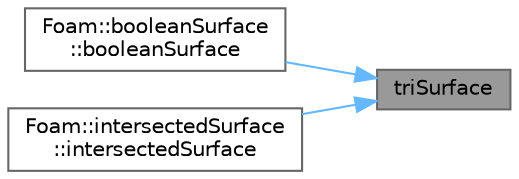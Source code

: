 digraph "triSurface"
{
 // LATEX_PDF_SIZE
  bgcolor="transparent";
  edge [fontname=Helvetica,fontsize=10,labelfontname=Helvetica,labelfontsize=10];
  node [fontname=Helvetica,fontsize=10,shape=box,height=0.2,width=0.4];
  rankdir="RL";
  Node1 [id="Node000001",label="triSurface",height=0.2,width=0.4,color="gray40", fillcolor="grey60", style="filled", fontcolor="black",tooltip=" "];
  Node1 -> Node2 [id="edge1_Node000001_Node000002",dir="back",color="steelblue1",style="solid",tooltip=" "];
  Node2 [id="Node000002",label="Foam::booleanSurface\l::booleanSurface",height=0.2,width=0.4,color="grey40", fillcolor="white", style="filled",URL="$classFoam_1_1booleanSurface.html#a88e679563079efe444d5005b5d5e0716",tooltip=" "];
  Node1 -> Node3 [id="edge2_Node000001_Node000003",dir="back",color="steelblue1",style="solid",tooltip=" "];
  Node3 [id="Node000003",label="Foam::intersectedSurface\l::intersectedSurface",height=0.2,width=0.4,color="grey40", fillcolor="white", style="filled",URL="$classFoam_1_1intersectedSurface.html#a6e95ab0cf81f4521899580c0caaaf6e7",tooltip=" "];
}

